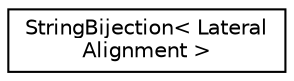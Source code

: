 digraph "Graphical Class Hierarchy"
{
  edge [fontname="Helvetica",fontsize="10",labelfontname="Helvetica",labelfontsize="10"];
  node [fontname="Helvetica",fontsize="10",shape=record];
  rankdir="LR";
  Node0 [label="StringBijection\< Lateral\lAlignment \>",height=0.2,width=0.4,color="black", fillcolor="white", style="filled",URL="$d5/d41/class_string_bijection.html"];
}
